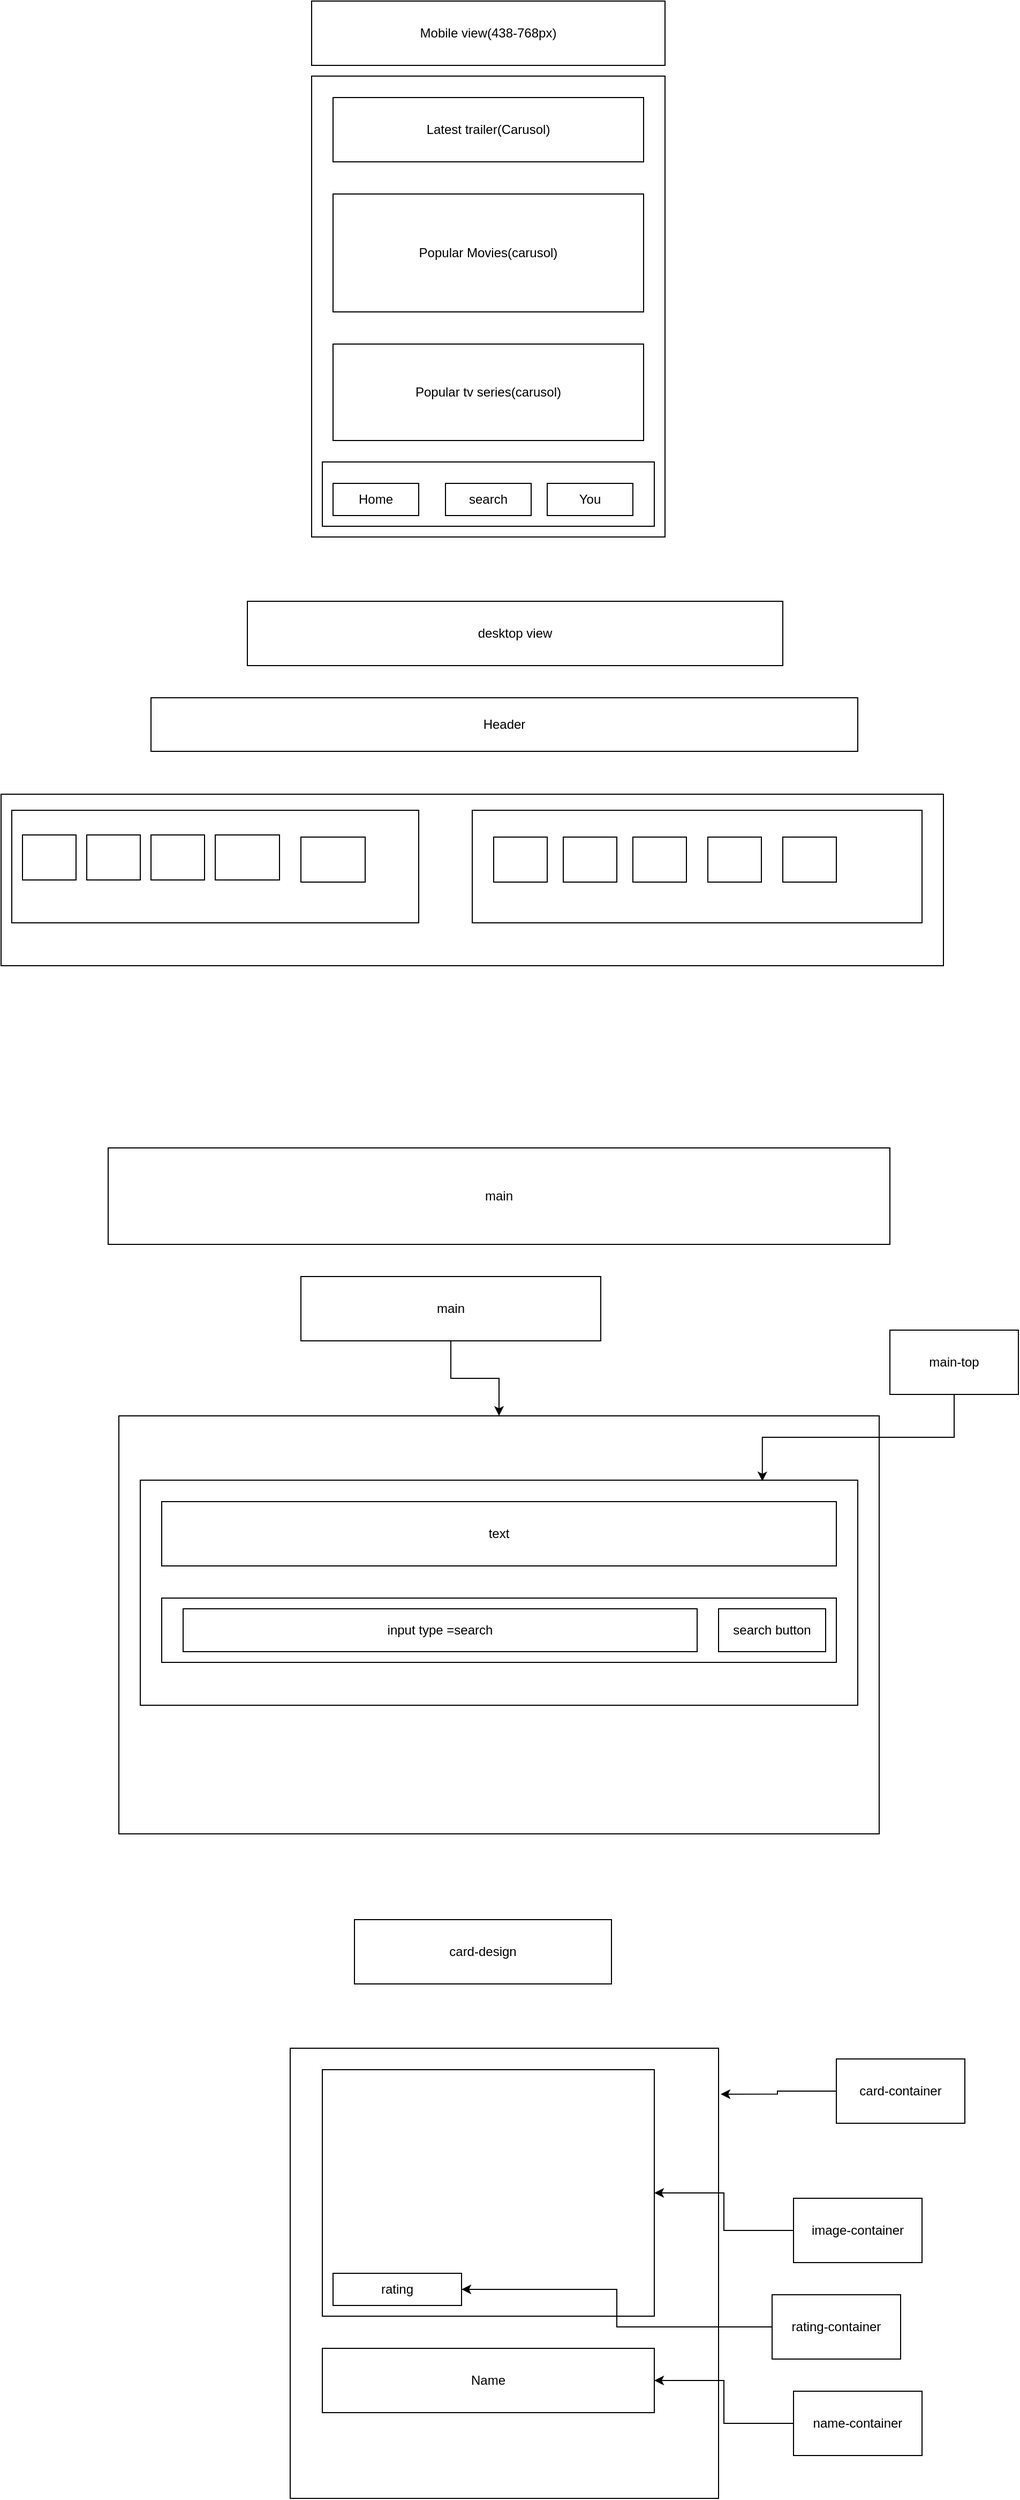 <mxfile version="19.0.3" type="device"><diagram id="_78dnFZ5ICVFM6TeTCyu" name="Page-1"><mxGraphModel dx="1958" dy="553" grid="1" gridSize="10" guides="1" tooltips="1" connect="1" arrows="1" fold="1" page="1" pageScale="1" pageWidth="850" pageHeight="1100" math="0" shadow="0"><root><mxCell id="0"/><mxCell id="1" parent="0"/><mxCell id="-i4QBrDIxfF_O9sDWYEM-1" value="" style="rounded=0;whiteSpace=wrap;html=1;" parent="1" vertex="1"><mxGeometry x="210" y="140" width="330" height="430" as="geometry"/></mxCell><mxCell id="-i4QBrDIxfF_O9sDWYEM-3" value="Mobile view(438-768px)" style="rounded=0;whiteSpace=wrap;html=1;" parent="1" vertex="1"><mxGeometry x="210" y="70" width="330" height="60" as="geometry"/></mxCell><mxCell id="-i4QBrDIxfF_O9sDWYEM-4" value="Latest trailer(Carusol)" style="rounded=0;whiteSpace=wrap;html=1;" parent="1" vertex="1"><mxGeometry x="230" y="160" width="290" height="60" as="geometry"/></mxCell><mxCell id="-i4QBrDIxfF_O9sDWYEM-5" value="" style="rounded=0;whiteSpace=wrap;html=1;" parent="1" vertex="1"><mxGeometry x="220" y="500" width="310" height="60" as="geometry"/></mxCell><mxCell id="-i4QBrDIxfF_O9sDWYEM-6" value="Home" style="rounded=0;whiteSpace=wrap;html=1;" parent="1" vertex="1"><mxGeometry x="230" y="520" width="80" height="30" as="geometry"/></mxCell><mxCell id="-i4QBrDIxfF_O9sDWYEM-8" value="search" style="rounded=0;whiteSpace=wrap;html=1;" parent="1" vertex="1"><mxGeometry x="335" y="520" width="80" height="30" as="geometry"/></mxCell><mxCell id="-i4QBrDIxfF_O9sDWYEM-9" value="You" style="rounded=0;whiteSpace=wrap;html=1;" parent="1" vertex="1"><mxGeometry x="430" y="520" width="80" height="30" as="geometry"/></mxCell><mxCell id="-i4QBrDIxfF_O9sDWYEM-10" value="Popular Movies(carusol)" style="rounded=0;whiteSpace=wrap;html=1;" parent="1" vertex="1"><mxGeometry x="230" y="250" width="290" height="110" as="geometry"/></mxCell><mxCell id="-i4QBrDIxfF_O9sDWYEM-11" value="Popular tv series(carusol)" style="rounded=0;whiteSpace=wrap;html=1;" parent="1" vertex="1"><mxGeometry x="230" y="390" width="290" height="90" as="geometry"/></mxCell><mxCell id="7_0uzyXaYsBz_w5wkpXa-1" value="desktop view" style="rounded=0;whiteSpace=wrap;html=1;" parent="1" vertex="1"><mxGeometry x="150" y="630" width="500" height="60" as="geometry"/></mxCell><mxCell id="7_0uzyXaYsBz_w5wkpXa-2" value="Header" style="rounded=0;whiteSpace=wrap;html=1;" parent="1" vertex="1"><mxGeometry x="60" y="720" width="660" height="50" as="geometry"/></mxCell><mxCell id="7_0uzyXaYsBz_w5wkpXa-3" value="main" style="rounded=0;whiteSpace=wrap;html=1;" parent="1" vertex="1"><mxGeometry x="20" y="1140" width="730" height="90" as="geometry"/></mxCell><mxCell id="7_0uzyXaYsBz_w5wkpXa-7" style="edgeStyle=orthogonalEdgeStyle;rounded=0;orthogonalLoop=1;jettySize=auto;html=1;exitX=0.5;exitY=1;exitDx=0;exitDy=0;" parent="1" source="7_0uzyXaYsBz_w5wkpXa-5" target="7_0uzyXaYsBz_w5wkpXa-6" edge="1"><mxGeometry relative="1" as="geometry"/></mxCell><mxCell id="7_0uzyXaYsBz_w5wkpXa-5" value="main" style="rounded=0;whiteSpace=wrap;html=1;" parent="1" vertex="1"><mxGeometry x="200" y="1260" width="280" height="60" as="geometry"/></mxCell><mxCell id="7_0uzyXaYsBz_w5wkpXa-6" value="" style="rounded=0;whiteSpace=wrap;html=1;" parent="1" vertex="1"><mxGeometry x="30" y="1390" width="710" height="390" as="geometry"/></mxCell><mxCell id="7_0uzyXaYsBz_w5wkpXa-8" value="" style="rounded=0;whiteSpace=wrap;html=1;" parent="1" vertex="1"><mxGeometry x="50" y="1450" width="670" height="210" as="geometry"/></mxCell><mxCell id="7_0uzyXaYsBz_w5wkpXa-10" style="edgeStyle=orthogonalEdgeStyle;rounded=0;orthogonalLoop=1;jettySize=auto;html=1;exitX=0.5;exitY=1;exitDx=0;exitDy=0;entryX=0.867;entryY=0.005;entryDx=0;entryDy=0;entryPerimeter=0;" parent="1" source="7_0uzyXaYsBz_w5wkpXa-9" target="7_0uzyXaYsBz_w5wkpXa-8" edge="1"><mxGeometry relative="1" as="geometry"/></mxCell><mxCell id="7_0uzyXaYsBz_w5wkpXa-9" value="main-top" style="rounded=0;whiteSpace=wrap;html=1;" parent="1" vertex="1"><mxGeometry x="750" y="1310" width="120" height="60" as="geometry"/></mxCell><mxCell id="7_0uzyXaYsBz_w5wkpXa-11" value="text" style="rounded=0;whiteSpace=wrap;html=1;" parent="1" vertex="1"><mxGeometry x="70" y="1470" width="630" height="60" as="geometry"/></mxCell><mxCell id="7_0uzyXaYsBz_w5wkpXa-12" value="" style="rounded=0;whiteSpace=wrap;html=1;" parent="1" vertex="1"><mxGeometry x="70" y="1560" width="630" height="60" as="geometry"/></mxCell><mxCell id="7_0uzyXaYsBz_w5wkpXa-13" value="input type =search" style="rounded=0;whiteSpace=wrap;html=1;" parent="1" vertex="1"><mxGeometry x="90" y="1570" width="480" height="40" as="geometry"/></mxCell><mxCell id="7_0uzyXaYsBz_w5wkpXa-14" value="search button" style="rounded=0;whiteSpace=wrap;html=1;" parent="1" vertex="1"><mxGeometry x="590" y="1570" width="100" height="40" as="geometry"/></mxCell><mxCell id="7_0uzyXaYsBz_w5wkpXa-38" value="" style="rounded=0;whiteSpace=wrap;html=1;" parent="1" vertex="1"><mxGeometry x="-80" y="810" width="880" height="160" as="geometry"/></mxCell><mxCell id="7_0uzyXaYsBz_w5wkpXa-39" value="" style="rounded=0;whiteSpace=wrap;html=1;" parent="1" vertex="1"><mxGeometry x="-70" y="825" width="380" height="105" as="geometry"/></mxCell><mxCell id="7_0uzyXaYsBz_w5wkpXa-40" value="" style="rounded=0;whiteSpace=wrap;html=1;" parent="1" vertex="1"><mxGeometry x="360" y="825" width="420" height="105" as="geometry"/></mxCell><mxCell id="7_0uzyXaYsBz_w5wkpXa-41" value="" style="rounded=0;whiteSpace=wrap;html=1;" parent="1" vertex="1"><mxGeometry x="-60" y="848" width="50" height="42" as="geometry"/></mxCell><mxCell id="7_0uzyXaYsBz_w5wkpXa-42" value="" style="rounded=0;whiteSpace=wrap;html=1;" parent="1" vertex="1"><mxGeometry y="848" width="50" height="42" as="geometry"/></mxCell><mxCell id="7_0uzyXaYsBz_w5wkpXa-43" value="" style="rounded=0;whiteSpace=wrap;html=1;" parent="1" vertex="1"><mxGeometry x="60" y="848" width="50" height="42" as="geometry"/></mxCell><mxCell id="7_0uzyXaYsBz_w5wkpXa-44" value="" style="rounded=0;whiteSpace=wrap;html=1;" parent="1" vertex="1"><mxGeometry x="120" y="848" width="60" height="42" as="geometry"/></mxCell><mxCell id="7_0uzyXaYsBz_w5wkpXa-45" value="" style="rounded=0;whiteSpace=wrap;html=1;" parent="1" vertex="1"><mxGeometry x="200" y="850" width="60" height="42" as="geometry"/></mxCell><mxCell id="7_0uzyXaYsBz_w5wkpXa-46" value="" style="rounded=0;whiteSpace=wrap;html=1;" parent="1" vertex="1"><mxGeometry x="380" y="850" width="50" height="42" as="geometry"/></mxCell><mxCell id="7_0uzyXaYsBz_w5wkpXa-47" value="" style="rounded=0;whiteSpace=wrap;html=1;" parent="1" vertex="1"><mxGeometry x="445" y="850" width="50" height="42" as="geometry"/></mxCell><mxCell id="7_0uzyXaYsBz_w5wkpXa-48" value="" style="rounded=0;whiteSpace=wrap;html=1;" parent="1" vertex="1"><mxGeometry x="510" y="850" width="50" height="42" as="geometry"/></mxCell><mxCell id="7_0uzyXaYsBz_w5wkpXa-50" value="" style="rounded=0;whiteSpace=wrap;html=1;" parent="1" vertex="1"><mxGeometry x="580" y="850" width="50" height="42" as="geometry"/></mxCell><mxCell id="7_0uzyXaYsBz_w5wkpXa-51" value="" style="rounded=0;whiteSpace=wrap;html=1;" parent="1" vertex="1"><mxGeometry x="650" y="850" width="50" height="42" as="geometry"/></mxCell><mxCell id="qqd5SsyE1xP3Q55gxrZZ-1" value="card-design" style="rounded=0;whiteSpace=wrap;html=1;" vertex="1" parent="1"><mxGeometry x="250" y="1860" width="240" height="60" as="geometry"/></mxCell><mxCell id="qqd5SsyE1xP3Q55gxrZZ-2" value="" style="rounded=0;whiteSpace=wrap;html=1;" vertex="1" parent="1"><mxGeometry x="190" y="1980" width="400" height="420" as="geometry"/></mxCell><mxCell id="qqd5SsyE1xP3Q55gxrZZ-3" value="" style="rounded=0;whiteSpace=wrap;html=1;" vertex="1" parent="1"><mxGeometry x="220" y="2000" width="310" height="230" as="geometry"/></mxCell><mxCell id="qqd5SsyE1xP3Q55gxrZZ-4" value="Name" style="rounded=0;whiteSpace=wrap;html=1;" vertex="1" parent="1"><mxGeometry x="220" y="2260" width="310" height="60" as="geometry"/></mxCell><mxCell id="qqd5SsyE1xP3Q55gxrZZ-5" value="rating" style="rounded=0;whiteSpace=wrap;html=1;" vertex="1" parent="1"><mxGeometry x="230" y="2190" width="120" height="30" as="geometry"/></mxCell><mxCell id="qqd5SsyE1xP3Q55gxrZZ-7" style="edgeStyle=orthogonalEdgeStyle;rounded=0;orthogonalLoop=1;jettySize=auto;html=1;exitX=0;exitY=0.5;exitDx=0;exitDy=0;entryX=1.005;entryY=0.102;entryDx=0;entryDy=0;entryPerimeter=0;" edge="1" parent="1" source="qqd5SsyE1xP3Q55gxrZZ-6" target="qqd5SsyE1xP3Q55gxrZZ-2"><mxGeometry relative="1" as="geometry"/></mxCell><mxCell id="qqd5SsyE1xP3Q55gxrZZ-6" value="card-container" style="rounded=0;whiteSpace=wrap;html=1;" vertex="1" parent="1"><mxGeometry x="700" y="1990" width="120" height="60" as="geometry"/></mxCell><mxCell id="qqd5SsyE1xP3Q55gxrZZ-10" style="edgeStyle=orthogonalEdgeStyle;rounded=0;orthogonalLoop=1;jettySize=auto;html=1;exitX=0;exitY=0.5;exitDx=0;exitDy=0;" edge="1" parent="1" source="qqd5SsyE1xP3Q55gxrZZ-8" target="qqd5SsyE1xP3Q55gxrZZ-3"><mxGeometry relative="1" as="geometry"/></mxCell><mxCell id="qqd5SsyE1xP3Q55gxrZZ-8" value="image-container" style="rounded=0;whiteSpace=wrap;html=1;" vertex="1" parent="1"><mxGeometry x="660" y="2120" width="120" height="60" as="geometry"/></mxCell><mxCell id="qqd5SsyE1xP3Q55gxrZZ-12" style="edgeStyle=orthogonalEdgeStyle;rounded=0;orthogonalLoop=1;jettySize=auto;html=1;exitX=0;exitY=0.5;exitDx=0;exitDy=0;entryX=1;entryY=0.5;entryDx=0;entryDy=0;" edge="1" parent="1" source="qqd5SsyE1xP3Q55gxrZZ-11" target="qqd5SsyE1xP3Q55gxrZZ-5"><mxGeometry relative="1" as="geometry"/></mxCell><mxCell id="qqd5SsyE1xP3Q55gxrZZ-11" value="rating-container" style="rounded=0;whiteSpace=wrap;html=1;" vertex="1" parent="1"><mxGeometry x="640" y="2210" width="120" height="60" as="geometry"/></mxCell><mxCell id="qqd5SsyE1xP3Q55gxrZZ-14" style="edgeStyle=orthogonalEdgeStyle;rounded=0;orthogonalLoop=1;jettySize=auto;html=1;exitX=0;exitY=0.5;exitDx=0;exitDy=0;" edge="1" parent="1" source="qqd5SsyE1xP3Q55gxrZZ-13" target="qqd5SsyE1xP3Q55gxrZZ-4"><mxGeometry relative="1" as="geometry"/></mxCell><mxCell id="qqd5SsyE1xP3Q55gxrZZ-13" value="name-container" style="rounded=0;whiteSpace=wrap;html=1;" vertex="1" parent="1"><mxGeometry x="660" y="2300" width="120" height="60" as="geometry"/></mxCell></root></mxGraphModel></diagram></mxfile>